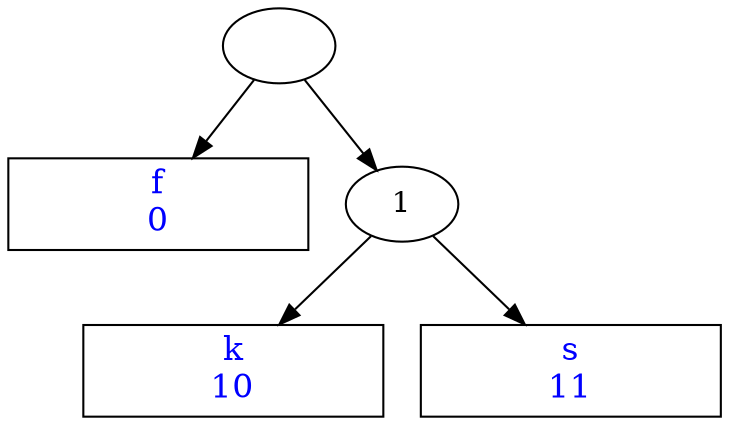 digraph G {
N [label=""];
N0 [label="f
0", fontcolor=blue, fontsize=16, width=2, shape=box];
N -> N0;
N1 [label="1"];
N10 [label="k
10", fontcolor=blue, fontsize=16, width=2, shape=box];
N1 -> N10;
N11 [label="s
11", fontcolor=blue, fontsize=16, width=2, shape=box];
N1 -> N11;
N -> N1;
}